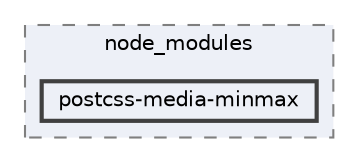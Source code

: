 digraph "pkiclassroomrescheduler/src/main/frontend/node_modules/postcss-media-minmax"
{
 // LATEX_PDF_SIZE
  bgcolor="transparent";
  edge [fontname=Helvetica,fontsize=10,labelfontname=Helvetica,labelfontsize=10];
  node [fontname=Helvetica,fontsize=10,shape=box,height=0.2,width=0.4];
  compound=true
  subgraph clusterdir_72953eda66ccb3a2722c28e1c3e6c23b {
    graph [ bgcolor="#edf0f7", pencolor="grey50", label="node_modules", fontname=Helvetica,fontsize=10 style="filled,dashed", URL="dir_72953eda66ccb3a2722c28e1c3e6c23b.html",tooltip=""]
  dir_16402ecf1d9cc7711b110656a521b1e7 [label="postcss-media-minmax", fillcolor="#edf0f7", color="grey25", style="filled,bold", URL="dir_16402ecf1d9cc7711b110656a521b1e7.html",tooltip=""];
  }
}

